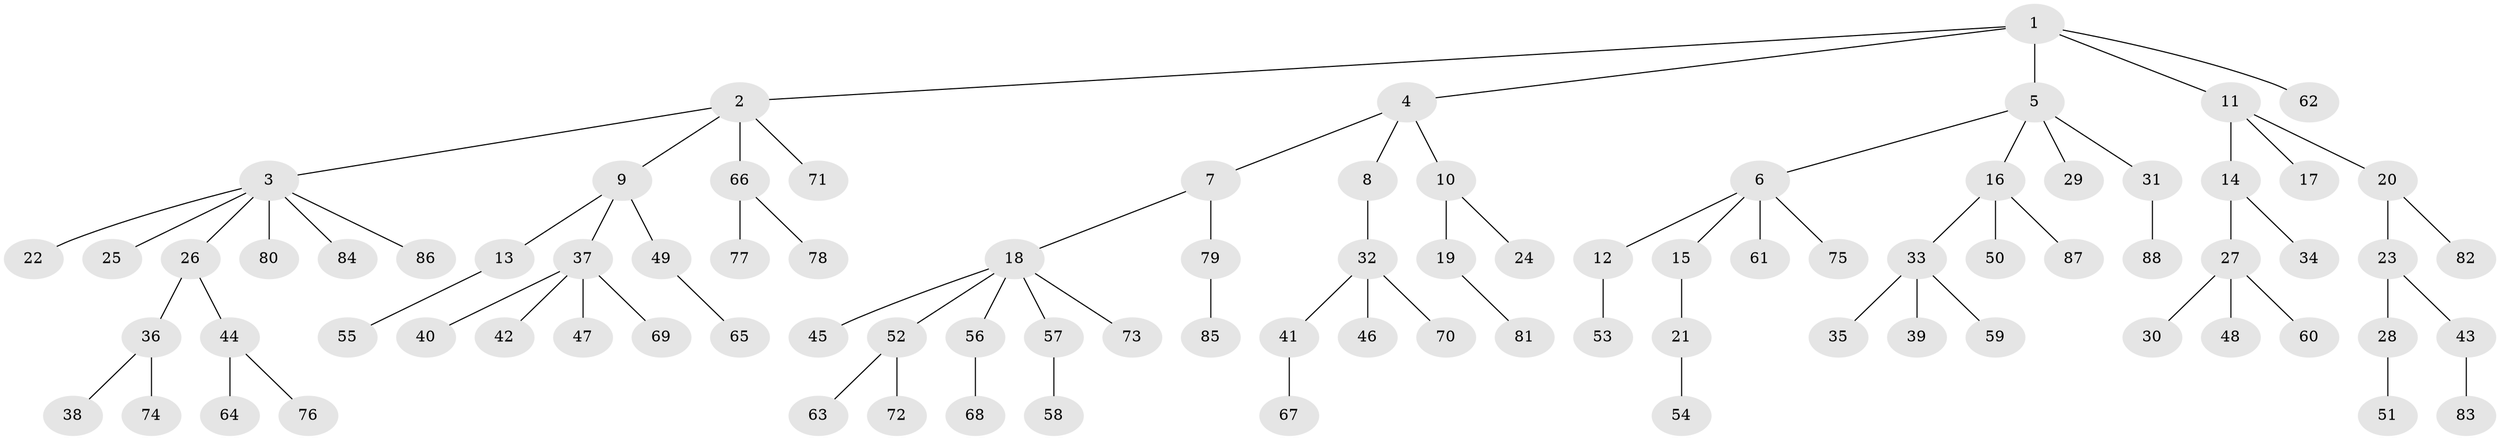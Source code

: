 // coarse degree distribution, {4: 0.06557377049180328, 6: 0.03278688524590164, 5: 0.08196721311475409, 2: 0.08196721311475409, 3: 0.09836065573770492, 1: 0.639344262295082}
// Generated by graph-tools (version 1.1) at 2025/24/03/03/25 07:24:08]
// undirected, 88 vertices, 87 edges
graph export_dot {
graph [start="1"]
  node [color=gray90,style=filled];
  1;
  2;
  3;
  4;
  5;
  6;
  7;
  8;
  9;
  10;
  11;
  12;
  13;
  14;
  15;
  16;
  17;
  18;
  19;
  20;
  21;
  22;
  23;
  24;
  25;
  26;
  27;
  28;
  29;
  30;
  31;
  32;
  33;
  34;
  35;
  36;
  37;
  38;
  39;
  40;
  41;
  42;
  43;
  44;
  45;
  46;
  47;
  48;
  49;
  50;
  51;
  52;
  53;
  54;
  55;
  56;
  57;
  58;
  59;
  60;
  61;
  62;
  63;
  64;
  65;
  66;
  67;
  68;
  69;
  70;
  71;
  72;
  73;
  74;
  75;
  76;
  77;
  78;
  79;
  80;
  81;
  82;
  83;
  84;
  85;
  86;
  87;
  88;
  1 -- 2;
  1 -- 4;
  1 -- 5;
  1 -- 11;
  1 -- 62;
  2 -- 3;
  2 -- 9;
  2 -- 66;
  2 -- 71;
  3 -- 22;
  3 -- 25;
  3 -- 26;
  3 -- 80;
  3 -- 84;
  3 -- 86;
  4 -- 7;
  4 -- 8;
  4 -- 10;
  5 -- 6;
  5 -- 16;
  5 -- 29;
  5 -- 31;
  6 -- 12;
  6 -- 15;
  6 -- 61;
  6 -- 75;
  7 -- 18;
  7 -- 79;
  8 -- 32;
  9 -- 13;
  9 -- 37;
  9 -- 49;
  10 -- 19;
  10 -- 24;
  11 -- 14;
  11 -- 17;
  11 -- 20;
  12 -- 53;
  13 -- 55;
  14 -- 27;
  14 -- 34;
  15 -- 21;
  16 -- 33;
  16 -- 50;
  16 -- 87;
  18 -- 45;
  18 -- 52;
  18 -- 56;
  18 -- 57;
  18 -- 73;
  19 -- 81;
  20 -- 23;
  20 -- 82;
  21 -- 54;
  23 -- 28;
  23 -- 43;
  26 -- 36;
  26 -- 44;
  27 -- 30;
  27 -- 48;
  27 -- 60;
  28 -- 51;
  31 -- 88;
  32 -- 41;
  32 -- 46;
  32 -- 70;
  33 -- 35;
  33 -- 39;
  33 -- 59;
  36 -- 38;
  36 -- 74;
  37 -- 40;
  37 -- 42;
  37 -- 47;
  37 -- 69;
  41 -- 67;
  43 -- 83;
  44 -- 64;
  44 -- 76;
  49 -- 65;
  52 -- 63;
  52 -- 72;
  56 -- 68;
  57 -- 58;
  66 -- 77;
  66 -- 78;
  79 -- 85;
}
